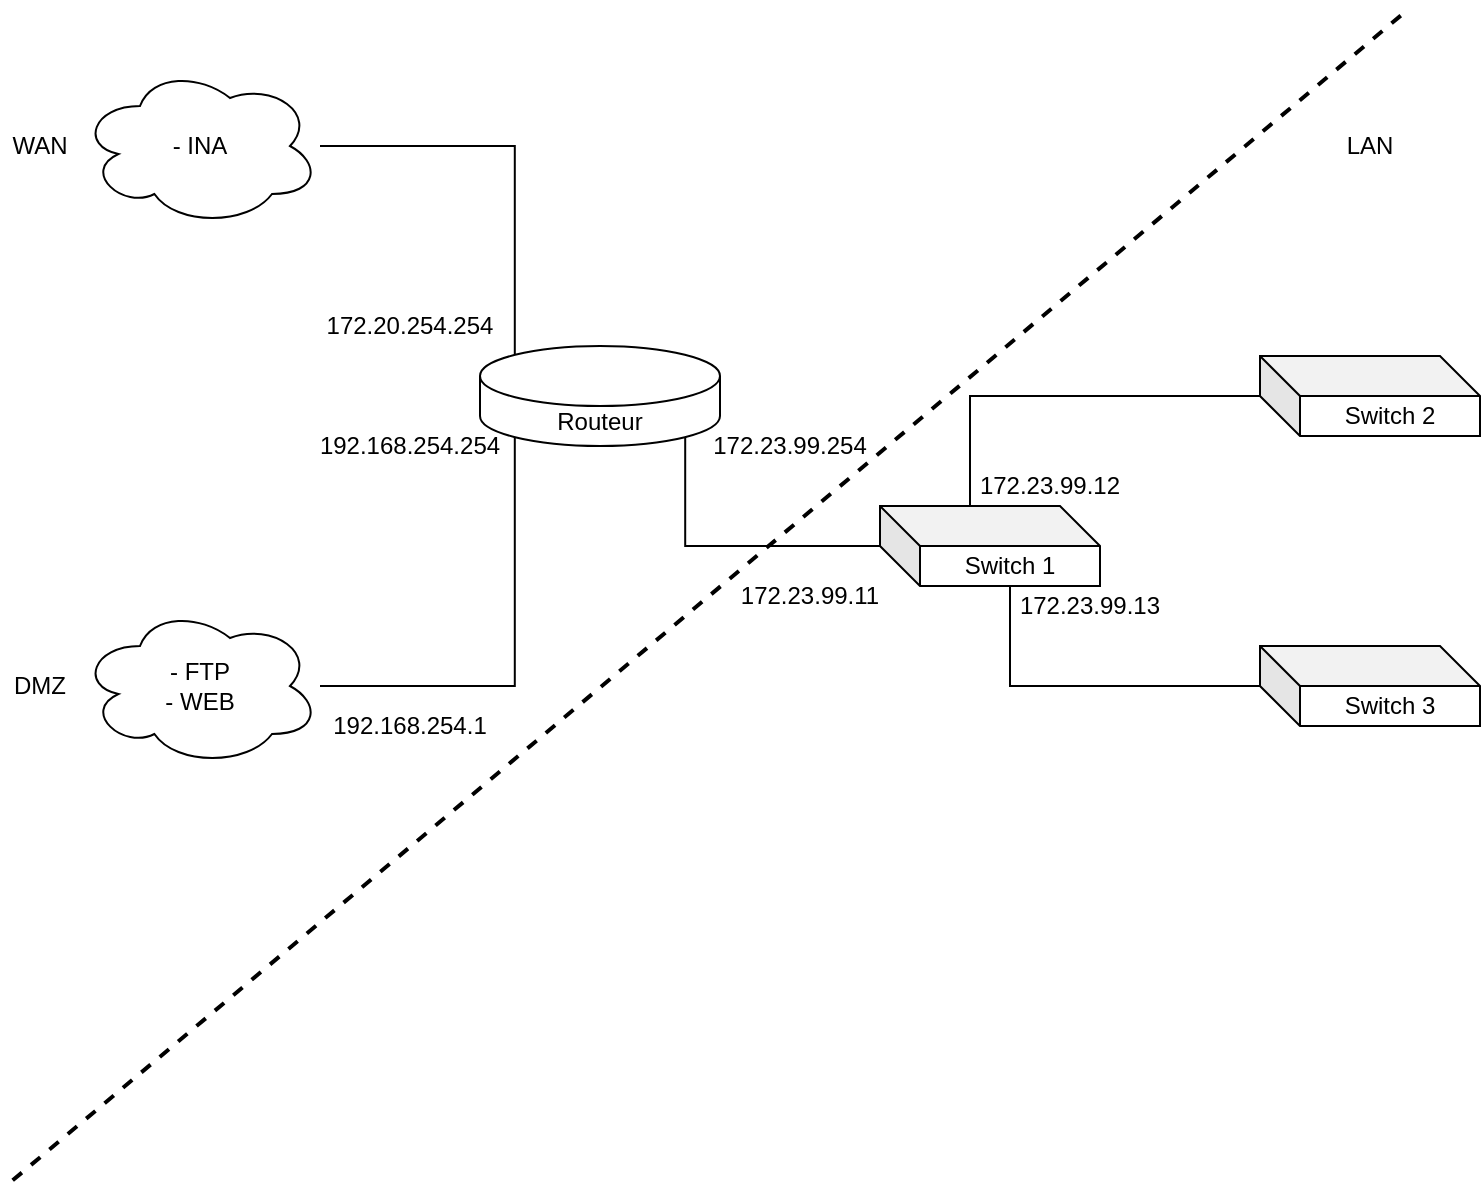 <mxfile version="14.6.10" type="device"><diagram id="7rvLDdGyDuR7Be7uKIp2" name="Page-1"><mxGraphModel dx="1422" dy="772" grid="1" gridSize="10" guides="1" tooltips="1" connect="1" arrows="1" fold="1" page="1" pageScale="1" pageWidth="827" pageHeight="1169" math="0" shadow="0"><root><mxCell id="0"/><mxCell id="1" parent="0"/><mxCell id="Ki02i5-VsBB39DIJpK-A-10" style="edgeStyle=orthogonalEdgeStyle;rounded=0;orthogonalLoop=1;jettySize=auto;html=1;entryX=0.145;entryY=0;entryDx=0;entryDy=4.35;entryPerimeter=0;endArrow=none;endFill=0;" edge="1" parent="1" source="Ki02i5-VsBB39DIJpK-A-1" target="Ki02i5-VsBB39DIJpK-A-3"><mxGeometry relative="1" as="geometry"/></mxCell><mxCell id="Ki02i5-VsBB39DIJpK-A-1" value="- INA" style="ellipse;shape=cloud;whiteSpace=wrap;html=1;" vertex="1" parent="1"><mxGeometry x="80" y="60" width="120" height="80" as="geometry"/></mxCell><mxCell id="Ki02i5-VsBB39DIJpK-A-3" value="Routeur" style="shape=cylinder3;whiteSpace=wrap;html=1;boundedLbl=1;backgroundOutline=1;size=15;" vertex="1" parent="1"><mxGeometry x="280" y="200" width="120" height="50" as="geometry"/></mxCell><mxCell id="Ki02i5-VsBB39DIJpK-A-11" style="edgeStyle=orthogonalEdgeStyle;rounded=0;orthogonalLoop=1;jettySize=auto;html=1;entryX=0.145;entryY=1;entryDx=0;entryDy=-4.35;entryPerimeter=0;endArrow=none;endFill=0;" edge="1" parent="1" source="Ki02i5-VsBB39DIJpK-A-4" target="Ki02i5-VsBB39DIJpK-A-3"><mxGeometry relative="1" as="geometry"/></mxCell><mxCell id="Ki02i5-VsBB39DIJpK-A-4" value="- FTP&lt;br&gt;- WEB" style="ellipse;shape=cloud;whiteSpace=wrap;html=1;" vertex="1" parent="1"><mxGeometry x="80" y="330" width="120" height="80" as="geometry"/></mxCell><mxCell id="Ki02i5-VsBB39DIJpK-A-12" style="edgeStyle=orthogonalEdgeStyle;rounded=0;orthogonalLoop=1;jettySize=auto;html=1;entryX=0.855;entryY=1;entryDx=0;entryDy=-4.35;entryPerimeter=0;endArrow=none;endFill=0;" edge="1" parent="1" source="Ki02i5-VsBB39DIJpK-A-5" target="Ki02i5-VsBB39DIJpK-A-3"><mxGeometry relative="1" as="geometry"/></mxCell><mxCell id="Ki02i5-VsBB39DIJpK-A-5" value="Switch 1" style="shape=cube;whiteSpace=wrap;html=1;boundedLbl=1;backgroundOutline=1;darkOpacity=0.05;darkOpacity2=0.1;" vertex="1" parent="1"><mxGeometry x="480" y="280" width="110" height="40" as="geometry"/></mxCell><mxCell id="Ki02i5-VsBB39DIJpK-A-13" style="edgeStyle=orthogonalEdgeStyle;rounded=0;orthogonalLoop=1;jettySize=auto;html=1;entryX=0;entryY=0;entryDx=45;entryDy=0;entryPerimeter=0;endArrow=none;endFill=0;" edge="1" parent="1" source="Ki02i5-VsBB39DIJpK-A-6" target="Ki02i5-VsBB39DIJpK-A-5"><mxGeometry relative="1" as="geometry"/></mxCell><mxCell id="Ki02i5-VsBB39DIJpK-A-6" value="Switch 2" style="shape=cube;whiteSpace=wrap;html=1;boundedLbl=1;backgroundOutline=1;darkOpacity=0.05;darkOpacity2=0.1;" vertex="1" parent="1"><mxGeometry x="670" y="205" width="110" height="40" as="geometry"/></mxCell><mxCell id="Ki02i5-VsBB39DIJpK-A-19" style="edgeStyle=none;rounded=0;orthogonalLoop=1;jettySize=auto;html=1;entryX=0;entryY=0;entryDx=65;entryDy=40;entryPerimeter=0;startArrow=none;startFill=0;endArrow=none;endFill=0;" edge="1" parent="1" source="Ki02i5-VsBB39DIJpK-A-7" target="Ki02i5-VsBB39DIJpK-A-5"><mxGeometry relative="1" as="geometry"><Array as="points"><mxPoint x="545" y="370"/></Array></mxGeometry></mxCell><mxCell id="Ki02i5-VsBB39DIJpK-A-7" value="Switch 3" style="shape=cube;whiteSpace=wrap;html=1;boundedLbl=1;backgroundOutline=1;darkOpacity=0.05;darkOpacity2=0.1;" vertex="1" parent="1"><mxGeometry x="670" y="350" width="110" height="40" as="geometry"/></mxCell><mxCell id="Ki02i5-VsBB39DIJpK-A-20" value="DMZ" style="text;html=1;strokeColor=none;fillColor=none;align=center;verticalAlign=middle;whiteSpace=wrap;rounded=0;" vertex="1" parent="1"><mxGeometry x="40" y="360" width="40" height="20" as="geometry"/></mxCell><mxCell id="Ki02i5-VsBB39DIJpK-A-21" value="WAN" style="text;html=1;strokeColor=none;fillColor=none;align=center;verticalAlign=middle;whiteSpace=wrap;rounded=0;" vertex="1" parent="1"><mxGeometry x="40" y="90" width="40" height="20" as="geometry"/></mxCell><mxCell id="Ki02i5-VsBB39DIJpK-A-30" value="" style="line;strokeWidth=2;html=1;rotation=-40;dashed=1;" vertex="1" parent="1"><mxGeometry x="-60" y="320" width="909.06" height="10" as="geometry"/></mxCell><mxCell id="Ki02i5-VsBB39DIJpK-A-31" value="LAN" style="text;html=1;strokeColor=none;fillColor=none;align=center;verticalAlign=middle;whiteSpace=wrap;rounded=0;dashed=1;" vertex="1" parent="1"><mxGeometry x="705" y="90" width="40" height="20" as="geometry"/></mxCell><mxCell id="Ki02i5-VsBB39DIJpK-A-32" value="172.20.254.254" style="text;html=1;strokeColor=none;fillColor=none;align=center;verticalAlign=middle;whiteSpace=wrap;rounded=0;dashed=1;" vertex="1" parent="1"><mxGeometry x="200" y="180" width="90" height="20" as="geometry"/></mxCell><mxCell id="Ki02i5-VsBB39DIJpK-A-33" value="192.168.254.254" style="text;html=1;strokeColor=none;fillColor=none;align=center;verticalAlign=middle;whiteSpace=wrap;rounded=0;dashed=1;" vertex="1" parent="1"><mxGeometry x="200" y="240" width="90" height="20" as="geometry"/></mxCell><mxCell id="Ki02i5-VsBB39DIJpK-A-34" value="172.23.99.254" style="text;html=1;strokeColor=none;fillColor=none;align=center;verticalAlign=middle;whiteSpace=wrap;rounded=0;dashed=1;" vertex="1" parent="1"><mxGeometry x="390" y="240" width="90" height="20" as="geometry"/></mxCell><mxCell id="Ki02i5-VsBB39DIJpK-A-35" value="192.168.254.1" style="text;html=1;strokeColor=none;fillColor=none;align=center;verticalAlign=middle;whiteSpace=wrap;rounded=0;dashed=1;" vertex="1" parent="1"><mxGeometry x="200" y="380" width="90" height="20" as="geometry"/></mxCell><mxCell id="Ki02i5-VsBB39DIJpK-A-36" value="172.23.99.11" style="text;html=1;strokeColor=none;fillColor=none;align=center;verticalAlign=middle;whiteSpace=wrap;rounded=0;dashed=1;" vertex="1" parent="1"><mxGeometry x="400" y="315" width="90" height="20" as="geometry"/></mxCell><mxCell id="Ki02i5-VsBB39DIJpK-A-37" value="172.23.99.12" style="text;html=1;strokeColor=none;fillColor=none;align=center;verticalAlign=middle;whiteSpace=wrap;rounded=0;dashed=1;" vertex="1" parent="1"><mxGeometry x="520" y="260" width="90" height="20" as="geometry"/></mxCell><mxCell id="Ki02i5-VsBB39DIJpK-A-38" value="172.23.99.13" style="text;html=1;strokeColor=none;fillColor=none;align=center;verticalAlign=middle;whiteSpace=wrap;rounded=0;dashed=1;" vertex="1" parent="1"><mxGeometry x="540" y="320" width="90" height="20" as="geometry"/></mxCell></root></mxGraphModel></diagram></mxfile>